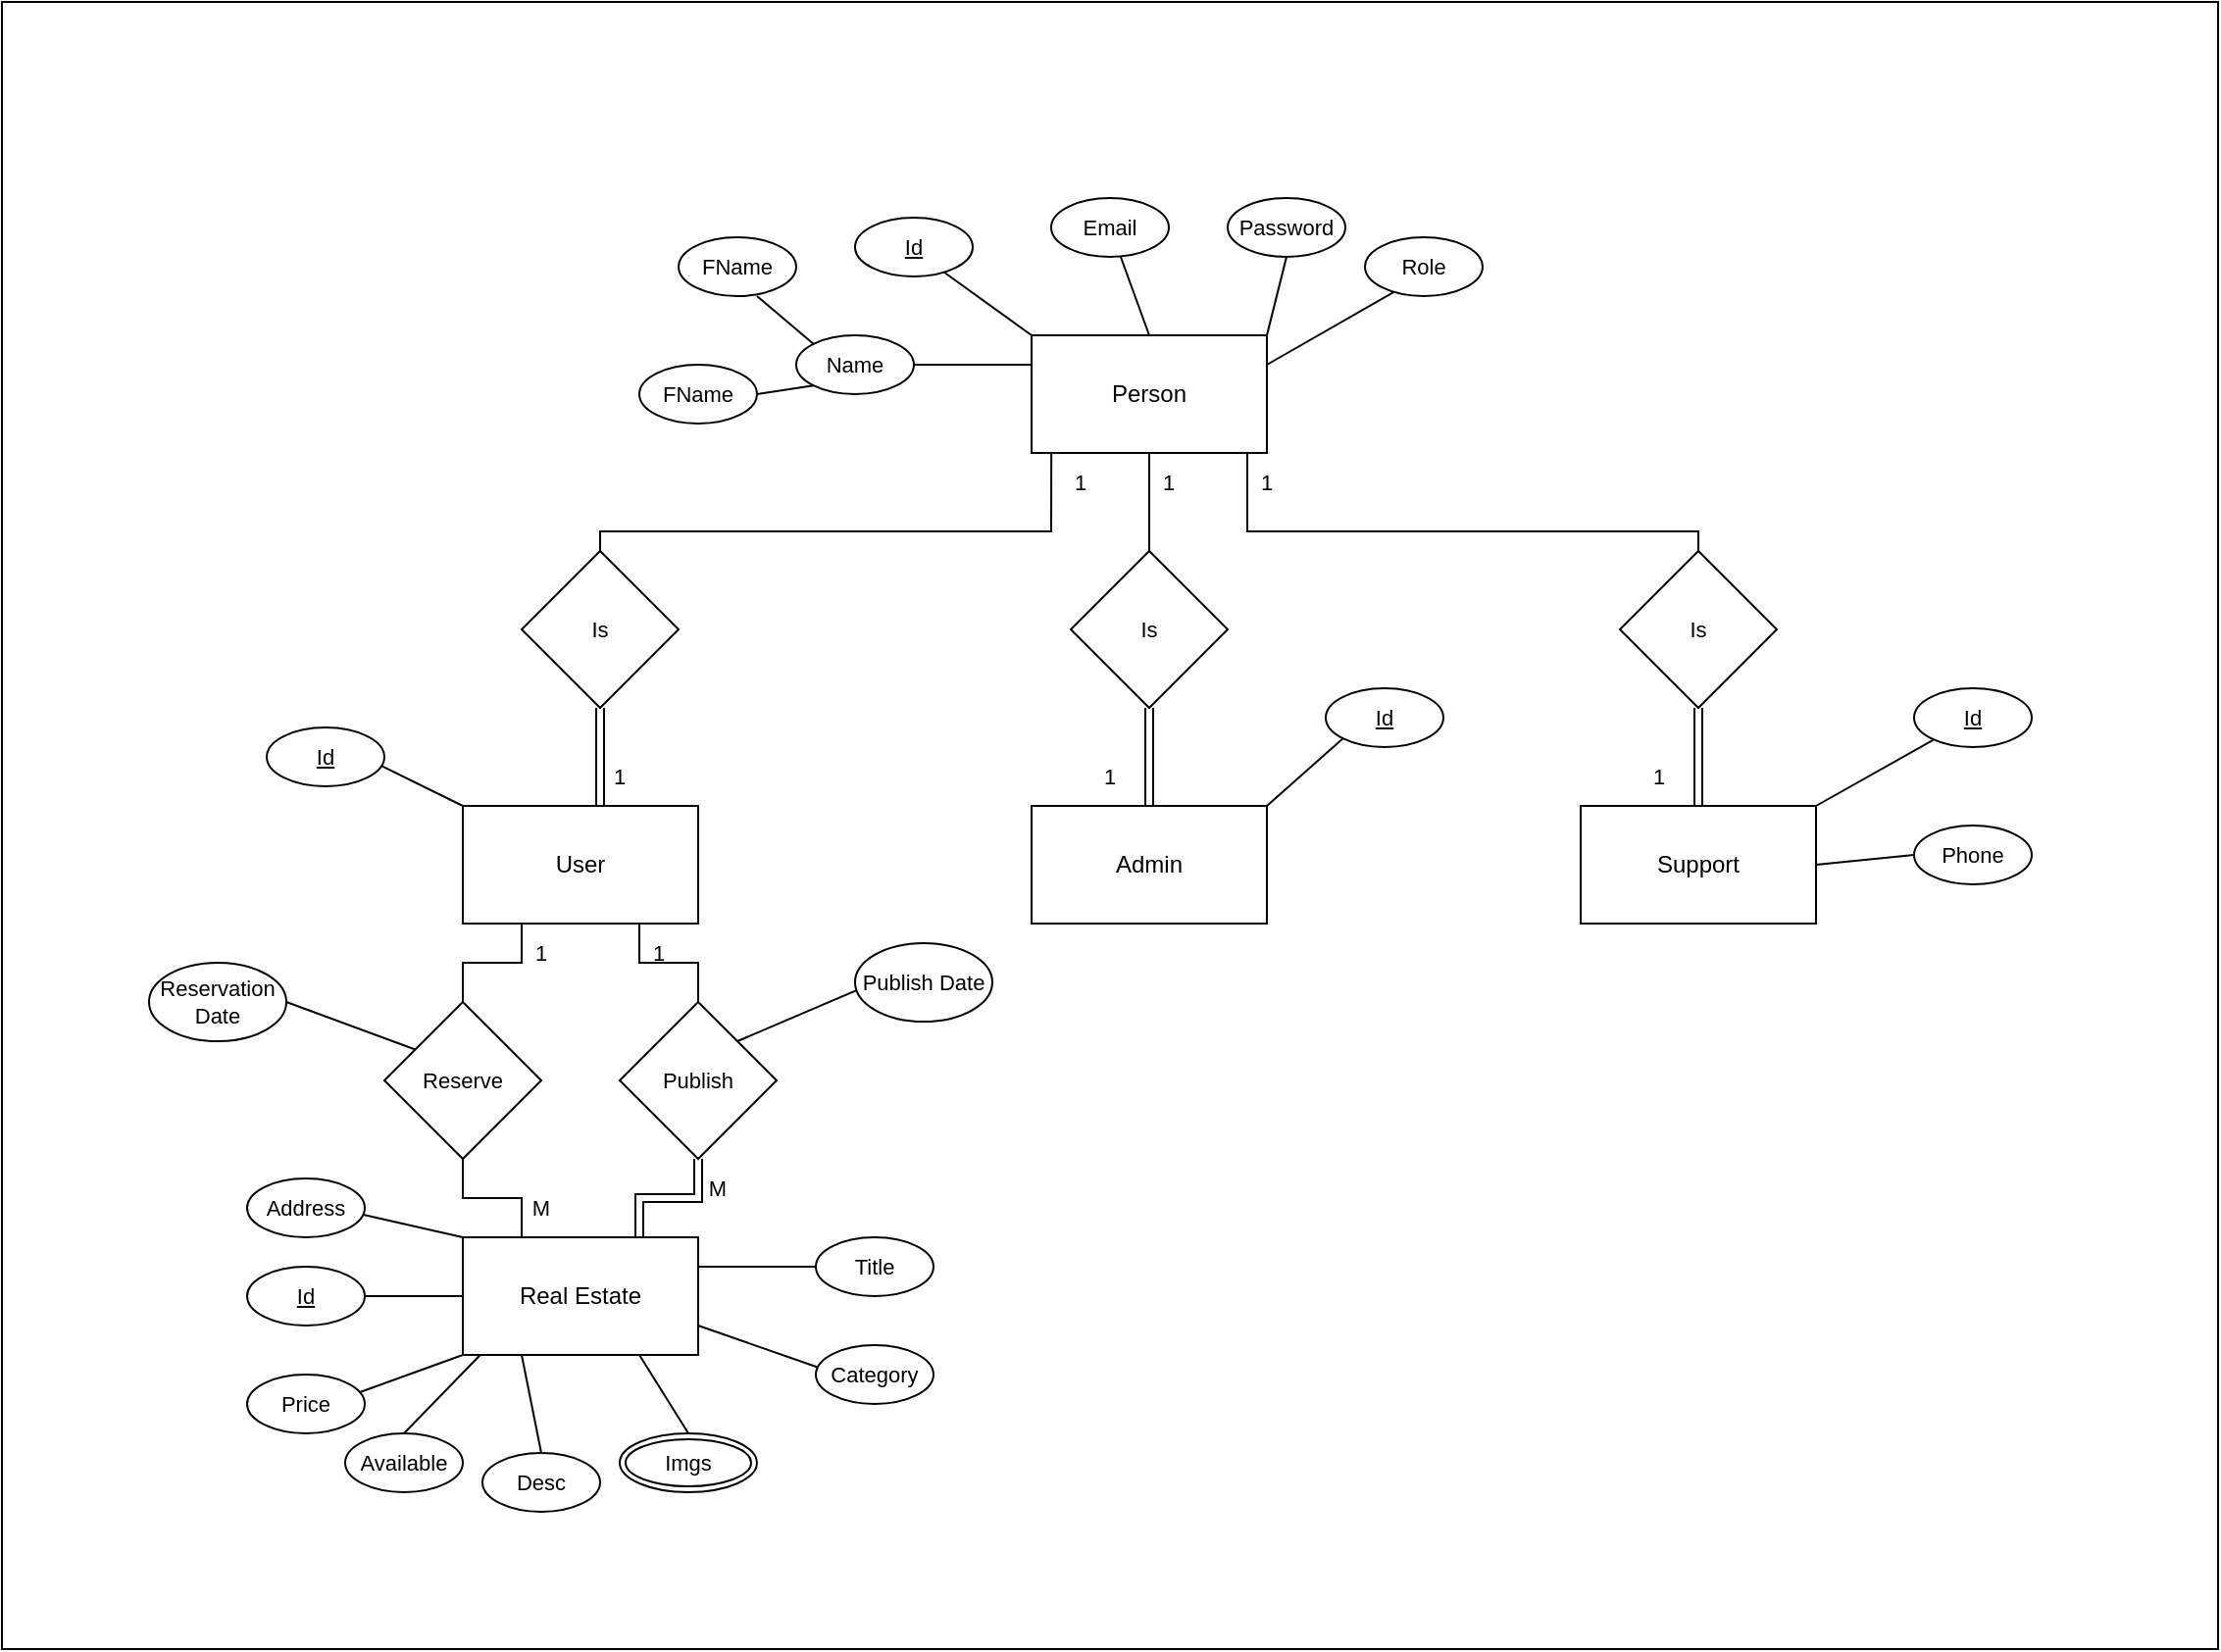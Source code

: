 <mxfile version="22.1.7" type="device">
  <diagram name="Page-1" id="g_Nthv5i4oHDyqO2J9f8">
    <mxGraphModel dx="2281" dy="1913" grid="1" gridSize="10" guides="1" tooltips="1" connect="1" arrows="1" fold="1" page="1" pageScale="1" pageWidth="850" pageHeight="1100" math="0" shadow="0">
      <root>
        <mxCell id="0" />
        <mxCell id="1" parent="0" />
        <mxCell id="VQJ6KzeGk6uJ5_6ahoAl-6" style="rounded=0;orthogonalLoop=1;jettySize=auto;html=1;exitX=0;exitY=0;exitDx=0;exitDy=0;endArrow=none;endFill=0;entryX=0.758;entryY=0.929;entryDx=0;entryDy=0;entryPerimeter=0;" edge="1" parent="1" source="VQJ6KzeGk6uJ5_6ahoAl-1" target="VQJ6KzeGk6uJ5_6ahoAl-7">
          <mxGeometry relative="1" as="geometry">
            <mxPoint x="360" y="-10" as="targetPoint" />
          </mxGeometry>
        </mxCell>
        <mxCell id="VQJ6KzeGk6uJ5_6ahoAl-10" style="edgeStyle=none;shape=connector;rounded=0;orthogonalLoop=1;jettySize=auto;html=1;exitX=0.5;exitY=0;exitDx=0;exitDy=0;labelBackgroundColor=default;strokeColor=default;align=center;verticalAlign=middle;fontFamily=Helvetica;fontSize=11;fontColor=default;endArrow=none;endFill=0;" edge="1" parent="1" source="VQJ6KzeGk6uJ5_6ahoAl-1" target="VQJ6KzeGk6uJ5_6ahoAl-9">
          <mxGeometry relative="1" as="geometry" />
        </mxCell>
        <mxCell id="VQJ6KzeGk6uJ5_6ahoAl-12" style="edgeStyle=none;shape=connector;rounded=0;orthogonalLoop=1;jettySize=auto;html=1;exitX=1;exitY=0;exitDx=0;exitDy=0;entryX=0.5;entryY=1;entryDx=0;entryDy=0;labelBackgroundColor=default;strokeColor=default;align=center;verticalAlign=middle;fontFamily=Helvetica;fontSize=11;fontColor=default;endArrow=none;endFill=0;" edge="1" parent="1" source="VQJ6KzeGk6uJ5_6ahoAl-1" target="VQJ6KzeGk6uJ5_6ahoAl-11">
          <mxGeometry relative="1" as="geometry" />
        </mxCell>
        <mxCell id="VQJ6KzeGk6uJ5_6ahoAl-20" style="edgeStyle=none;shape=connector;rounded=0;orthogonalLoop=1;jettySize=auto;html=1;exitX=0.5;exitY=1;exitDx=0;exitDy=0;entryX=0.5;entryY=0;entryDx=0;entryDy=0;labelBackgroundColor=default;strokeColor=default;align=center;verticalAlign=middle;fontFamily=Helvetica;fontSize=11;fontColor=default;endArrow=none;endFill=0;" edge="1" parent="1" source="VQJ6KzeGk6uJ5_6ahoAl-1" target="VQJ6KzeGk6uJ5_6ahoAl-19">
          <mxGeometry relative="1" as="geometry" />
        </mxCell>
        <mxCell id="VQJ6KzeGk6uJ5_6ahoAl-23" style="edgeStyle=none;shape=connector;rounded=0;orthogonalLoop=1;jettySize=auto;html=1;exitX=0.75;exitY=1;exitDx=0;exitDy=0;entryX=0.5;entryY=0;entryDx=0;entryDy=0;labelBackgroundColor=default;strokeColor=default;align=center;verticalAlign=middle;fontFamily=Helvetica;fontSize=11;fontColor=default;endArrow=none;endFill=0;" edge="1" parent="1" target="VQJ6KzeGk6uJ5_6ahoAl-22">
          <mxGeometry relative="1" as="geometry">
            <mxPoint x="510" y="80" as="sourcePoint" />
            <mxPoint x="760" y="130" as="targetPoint" />
            <Array as="points">
              <mxPoint x="510" y="120" />
              <mxPoint x="740" y="120" />
            </Array>
          </mxGeometry>
        </mxCell>
        <mxCell id="VQJ6KzeGk6uJ5_6ahoAl-77" style="edgeStyle=none;shape=connector;rounded=0;orthogonalLoop=1;jettySize=auto;html=1;exitX=1;exitY=0.25;exitDx=0;exitDy=0;labelBackgroundColor=default;strokeColor=default;align=center;verticalAlign=middle;fontFamily=Helvetica;fontSize=11;fontColor=default;endArrow=none;endFill=0;entryX=0.242;entryY=0.935;entryDx=0;entryDy=0;entryPerimeter=0;" edge="1" parent="1" source="VQJ6KzeGk6uJ5_6ahoAl-1" target="VQJ6KzeGk6uJ5_6ahoAl-78">
          <mxGeometry relative="1" as="geometry">
            <mxPoint x="600" y="10" as="targetPoint" />
          </mxGeometry>
        </mxCell>
        <mxCell id="VQJ6KzeGk6uJ5_6ahoAl-1" value="Person" style="rounded=0;whiteSpace=wrap;html=1;" vertex="1" parent="1">
          <mxGeometry x="400" y="20" width="120" height="60" as="geometry" />
        </mxCell>
        <mxCell id="VQJ6KzeGk6uJ5_6ahoAl-27" style="edgeStyle=none;shape=connector;rounded=0;orthogonalLoop=1;jettySize=auto;html=1;exitX=0.25;exitY=1;exitDx=0;exitDy=0;entryX=0.5;entryY=0;entryDx=0;entryDy=0;labelBackgroundColor=default;strokeColor=default;align=center;verticalAlign=middle;fontFamily=Helvetica;fontSize=11;fontColor=default;endArrow=none;endFill=0;" edge="1" parent="1" source="VQJ6KzeGk6uJ5_6ahoAl-2" target="VQJ6KzeGk6uJ5_6ahoAl-26">
          <mxGeometry relative="1" as="geometry">
            <Array as="points">
              <mxPoint x="140" y="340" />
              <mxPoint x="110" y="340" />
            </Array>
          </mxGeometry>
        </mxCell>
        <mxCell id="VQJ6KzeGk6uJ5_6ahoAl-28" style="edgeStyle=none;shape=connector;rounded=0;orthogonalLoop=1;jettySize=auto;html=1;exitX=0.75;exitY=1;exitDx=0;exitDy=0;entryX=0.5;entryY=0;entryDx=0;entryDy=0;labelBackgroundColor=default;strokeColor=default;align=center;verticalAlign=middle;fontFamily=Helvetica;fontSize=11;fontColor=default;endArrow=none;endFill=0;" edge="1" parent="1" source="VQJ6KzeGk6uJ5_6ahoAl-2" target="VQJ6KzeGk6uJ5_6ahoAl-25">
          <mxGeometry relative="1" as="geometry">
            <Array as="points">
              <mxPoint x="200" y="340" />
              <mxPoint x="230" y="340" />
            </Array>
          </mxGeometry>
        </mxCell>
        <mxCell id="VQJ6KzeGk6uJ5_6ahoAl-31" style="edgeStyle=none;shape=connector;rounded=0;orthogonalLoop=1;jettySize=auto;html=1;exitX=0;exitY=0;exitDx=0;exitDy=0;labelBackgroundColor=default;strokeColor=default;align=center;verticalAlign=middle;fontFamily=Helvetica;fontSize=11;fontColor=default;endArrow=none;endFill=0;entryX=0.983;entryY=0.66;entryDx=0;entryDy=0;entryPerimeter=0;" edge="1" parent="1" source="VQJ6KzeGk6uJ5_6ahoAl-2" target="VQJ6KzeGk6uJ5_6ahoAl-33">
          <mxGeometry relative="1" as="geometry">
            <mxPoint x="70" y="240" as="targetPoint" />
          </mxGeometry>
        </mxCell>
        <mxCell id="VQJ6KzeGk6uJ5_6ahoAl-2" value="User" style="rounded=0;whiteSpace=wrap;html=1;" vertex="1" parent="1">
          <mxGeometry x="110" y="260" width="120" height="60" as="geometry" />
        </mxCell>
        <mxCell id="VQJ6KzeGk6uJ5_6ahoAl-37" style="edgeStyle=none;shape=connector;rounded=0;orthogonalLoop=1;jettySize=auto;html=1;exitX=1;exitY=0;exitDx=0;exitDy=0;entryX=0;entryY=1;entryDx=0;entryDy=0;labelBackgroundColor=default;strokeColor=default;align=center;verticalAlign=middle;fontFamily=Helvetica;fontSize=11;fontColor=default;endArrow=none;endFill=0;" edge="1" parent="1" source="VQJ6KzeGk6uJ5_6ahoAl-3" target="VQJ6KzeGk6uJ5_6ahoAl-36">
          <mxGeometry relative="1" as="geometry" />
        </mxCell>
        <mxCell id="VQJ6KzeGk6uJ5_6ahoAl-3" value="Admin" style="rounded=0;whiteSpace=wrap;html=1;" vertex="1" parent="1">
          <mxGeometry x="400" y="260" width="120" height="60" as="geometry" />
        </mxCell>
        <mxCell id="VQJ6KzeGk6uJ5_6ahoAl-35" style="edgeStyle=none;shape=connector;rounded=0;orthogonalLoop=1;jettySize=auto;html=1;exitX=1;exitY=0;exitDx=0;exitDy=0;labelBackgroundColor=default;strokeColor=default;align=center;verticalAlign=middle;fontFamily=Helvetica;fontSize=11;fontColor=default;endArrow=none;endFill=0;" edge="1" parent="1" source="VQJ6KzeGk6uJ5_6ahoAl-4" target="VQJ6KzeGk6uJ5_6ahoAl-34">
          <mxGeometry relative="1" as="geometry" />
        </mxCell>
        <mxCell id="VQJ6KzeGk6uJ5_6ahoAl-80" style="edgeStyle=none;shape=connector;rounded=0;orthogonalLoop=1;jettySize=auto;html=1;exitX=1;exitY=0.5;exitDx=0;exitDy=0;entryX=0;entryY=0.5;entryDx=0;entryDy=0;labelBackgroundColor=default;strokeColor=default;align=center;verticalAlign=middle;fontFamily=Helvetica;fontSize=11;fontColor=default;endArrow=none;endFill=0;" edge="1" parent="1" source="VQJ6KzeGk6uJ5_6ahoAl-4" target="VQJ6KzeGk6uJ5_6ahoAl-79">
          <mxGeometry relative="1" as="geometry" />
        </mxCell>
        <mxCell id="VQJ6KzeGk6uJ5_6ahoAl-4" value="Support" style="rounded=0;whiteSpace=wrap;html=1;" vertex="1" parent="1">
          <mxGeometry x="680" y="260" width="120" height="60" as="geometry" />
        </mxCell>
        <mxCell id="VQJ6KzeGk6uJ5_6ahoAl-39" style="edgeStyle=none;shape=connector;rounded=0;orthogonalLoop=1;jettySize=auto;html=1;exitX=0;exitY=0.5;exitDx=0;exitDy=0;entryX=1;entryY=0.5;entryDx=0;entryDy=0;labelBackgroundColor=default;strokeColor=default;align=center;verticalAlign=middle;fontFamily=Helvetica;fontSize=11;fontColor=default;endArrow=none;endFill=0;" edge="1" parent="1" source="VQJ6KzeGk6uJ5_6ahoAl-5" target="VQJ6KzeGk6uJ5_6ahoAl-38">
          <mxGeometry relative="1" as="geometry" />
        </mxCell>
        <mxCell id="VQJ6KzeGk6uJ5_6ahoAl-47" style="edgeStyle=none;shape=connector;rounded=0;orthogonalLoop=1;jettySize=auto;html=1;exitX=0.25;exitY=1;exitDx=0;exitDy=0;entryX=0.5;entryY=0;entryDx=0;entryDy=0;labelBackgroundColor=default;strokeColor=default;align=center;verticalAlign=middle;fontFamily=Helvetica;fontSize=11;fontColor=default;endArrow=none;endFill=0;" edge="1" parent="1" source="VQJ6KzeGk6uJ5_6ahoAl-5" target="VQJ6KzeGk6uJ5_6ahoAl-46">
          <mxGeometry relative="1" as="geometry" />
        </mxCell>
        <mxCell id="VQJ6KzeGk6uJ5_6ahoAl-49" style="edgeStyle=none;shape=connector;rounded=0;orthogonalLoop=1;jettySize=auto;html=1;exitX=0.75;exitY=1;exitDx=0;exitDy=0;entryX=0.5;entryY=0;entryDx=0;entryDy=0;labelBackgroundColor=default;strokeColor=default;align=center;verticalAlign=middle;fontFamily=Helvetica;fontSize=11;fontColor=default;endArrow=none;endFill=0;" edge="1" parent="1" source="VQJ6KzeGk6uJ5_6ahoAl-5" target="VQJ6KzeGk6uJ5_6ahoAl-53">
          <mxGeometry relative="1" as="geometry">
            <mxPoint x="220" y="570" as="targetPoint" />
          </mxGeometry>
        </mxCell>
        <mxCell id="VQJ6KzeGk6uJ5_6ahoAl-55" style="edgeStyle=none;shape=connector;rounded=0;orthogonalLoop=1;jettySize=auto;html=1;exitX=1;exitY=0.25;exitDx=0;exitDy=0;entryX=0;entryY=0.5;entryDx=0;entryDy=0;labelBackgroundColor=default;strokeColor=default;align=center;verticalAlign=middle;fontFamily=Helvetica;fontSize=11;fontColor=default;endArrow=none;endFill=0;" edge="1" parent="1" source="VQJ6KzeGk6uJ5_6ahoAl-5" target="VQJ6KzeGk6uJ5_6ahoAl-54">
          <mxGeometry relative="1" as="geometry" />
        </mxCell>
        <mxCell id="VQJ6KzeGk6uJ5_6ahoAl-57" style="edgeStyle=none;shape=connector;rounded=0;orthogonalLoop=1;jettySize=auto;html=1;exitX=1;exitY=0.75;exitDx=0;exitDy=0;labelBackgroundColor=default;strokeColor=default;align=center;verticalAlign=middle;fontFamily=Helvetica;fontSize=11;fontColor=default;endArrow=none;endFill=0;entryX=0.02;entryY=0.379;entryDx=0;entryDy=0;entryPerimeter=0;" edge="1" parent="1" source="VQJ6KzeGk6uJ5_6ahoAl-5" target="VQJ6KzeGk6uJ5_6ahoAl-58">
          <mxGeometry relative="1" as="geometry">
            <mxPoint x="280" y="550.0" as="targetPoint" />
          </mxGeometry>
        </mxCell>
        <mxCell id="VQJ6KzeGk6uJ5_6ahoAl-5" value="Real Estate" style="rounded=0;whiteSpace=wrap;html=1;" vertex="1" parent="1">
          <mxGeometry x="110" y="480" width="120" height="60" as="geometry" />
        </mxCell>
        <mxCell id="VQJ6KzeGk6uJ5_6ahoAl-7" value="&lt;u&gt;Id&lt;/u&gt;" style="ellipse;whiteSpace=wrap;html=1;fontFamily=Helvetica;fontSize=11;fontColor=default;" vertex="1" parent="1">
          <mxGeometry x="310" y="-40" width="60" height="30" as="geometry" />
        </mxCell>
        <mxCell id="VQJ6KzeGk6uJ5_6ahoAl-9" value="Email" style="ellipse;whiteSpace=wrap;html=1;fontFamily=Helvetica;fontSize=11;fontColor=default;" vertex="1" parent="1">
          <mxGeometry x="410" y="-50" width="60" height="30" as="geometry" />
        </mxCell>
        <mxCell id="VQJ6KzeGk6uJ5_6ahoAl-11" value="Password" style="ellipse;whiteSpace=wrap;html=1;fontFamily=Helvetica;fontSize=11;fontColor=default;" vertex="1" parent="1">
          <mxGeometry x="500" y="-50" width="60" height="30" as="geometry" />
        </mxCell>
        <mxCell id="VQJ6KzeGk6uJ5_6ahoAl-14" style="edgeStyle=none;shape=connector;rounded=0;orthogonalLoop=1;jettySize=auto;html=1;exitX=1;exitY=0.5;exitDx=0;exitDy=0;entryX=0;entryY=0.25;entryDx=0;entryDy=0;labelBackgroundColor=default;strokeColor=default;align=center;verticalAlign=middle;fontFamily=Helvetica;fontSize=11;fontColor=default;endArrow=none;endFill=0;" edge="1" parent="1" source="VQJ6KzeGk6uJ5_6ahoAl-13" target="VQJ6KzeGk6uJ5_6ahoAl-1">
          <mxGeometry relative="1" as="geometry" />
        </mxCell>
        <mxCell id="VQJ6KzeGk6uJ5_6ahoAl-63" style="edgeStyle=none;shape=connector;rounded=0;orthogonalLoop=1;jettySize=auto;html=1;exitX=0;exitY=0;exitDx=0;exitDy=0;labelBackgroundColor=default;strokeColor=default;align=center;verticalAlign=middle;fontFamily=Helvetica;fontSize=11;fontColor=default;endArrow=none;endFill=0;" edge="1" parent="1" source="VQJ6KzeGk6uJ5_6ahoAl-13">
          <mxGeometry relative="1" as="geometry">
            <mxPoint x="260.0" y="-2.274e-13" as="targetPoint" />
          </mxGeometry>
        </mxCell>
        <mxCell id="VQJ6KzeGk6uJ5_6ahoAl-66" style="edgeStyle=none;shape=connector;rounded=0;orthogonalLoop=1;jettySize=auto;html=1;exitX=0;exitY=1;exitDx=0;exitDy=0;entryX=1;entryY=0.5;entryDx=0;entryDy=0;labelBackgroundColor=default;strokeColor=default;align=center;verticalAlign=middle;fontFamily=Helvetica;fontSize=11;fontColor=default;endArrow=none;endFill=0;" edge="1" parent="1" source="VQJ6KzeGk6uJ5_6ahoAl-13" target="VQJ6KzeGk6uJ5_6ahoAl-65">
          <mxGeometry relative="1" as="geometry" />
        </mxCell>
        <mxCell id="VQJ6KzeGk6uJ5_6ahoAl-13" value="Name" style="ellipse;whiteSpace=wrap;html=1;fontFamily=Helvetica;fontSize=11;fontColor=default;" vertex="1" parent="1">
          <mxGeometry x="280" y="20" width="60" height="30" as="geometry" />
        </mxCell>
        <mxCell id="VQJ6KzeGk6uJ5_6ahoAl-18" style="edgeStyle=none;shape=connector;rounded=0;orthogonalLoop=1;jettySize=auto;html=1;exitX=0.5;exitY=0;exitDx=0;exitDy=0;labelBackgroundColor=default;strokeColor=default;align=center;verticalAlign=middle;fontFamily=Helvetica;fontSize=11;fontColor=default;endArrow=none;endFill=0;entryX=0.084;entryY=1.003;entryDx=0;entryDy=0;entryPerimeter=0;" edge="1" parent="1" source="VQJ6KzeGk6uJ5_6ahoAl-15" target="VQJ6KzeGk6uJ5_6ahoAl-1">
          <mxGeometry relative="1" as="geometry">
            <mxPoint x="410.39" y="120" as="targetPoint" />
            <Array as="points">
              <mxPoint x="180" y="120" />
              <mxPoint x="410" y="120" />
            </Array>
          </mxGeometry>
        </mxCell>
        <mxCell id="VQJ6KzeGk6uJ5_6ahoAl-15" value="Is" style="rhombus;whiteSpace=wrap;html=1;fontFamily=Helvetica;fontSize=11;fontColor=default;" vertex="1" parent="1">
          <mxGeometry x="140" y="130" width="80" height="80" as="geometry" />
        </mxCell>
        <mxCell id="VQJ6KzeGk6uJ5_6ahoAl-17" style="edgeStyle=none;shape=link;rounded=0;orthogonalLoop=1;jettySize=auto;html=1;exitX=0.5;exitY=1;exitDx=0;exitDy=0;labelBackgroundColor=default;strokeColor=default;align=center;verticalAlign=middle;fontFamily=Helvetica;fontSize=11;fontColor=default;endArrow=none;endFill=0;" edge="1" parent="1" source="VQJ6KzeGk6uJ5_6ahoAl-15">
          <mxGeometry relative="1" as="geometry">
            <mxPoint x="180" y="260" as="targetPoint" />
          </mxGeometry>
        </mxCell>
        <mxCell id="VQJ6KzeGk6uJ5_6ahoAl-21" style="edgeStyle=none;shape=link;rounded=0;orthogonalLoop=1;jettySize=auto;html=1;exitX=0.5;exitY=1;exitDx=0;exitDy=0;entryX=0.5;entryY=0;entryDx=0;entryDy=0;labelBackgroundColor=default;strokeColor=default;align=center;verticalAlign=middle;fontFamily=Helvetica;fontSize=11;fontColor=default;endArrow=none;endFill=0;" edge="1" parent="1" source="VQJ6KzeGk6uJ5_6ahoAl-19" target="VQJ6KzeGk6uJ5_6ahoAl-3">
          <mxGeometry relative="1" as="geometry" />
        </mxCell>
        <mxCell id="VQJ6KzeGk6uJ5_6ahoAl-19" value="Is" style="rhombus;whiteSpace=wrap;html=1;fontFamily=Helvetica;fontSize=11;fontColor=default;" vertex="1" parent="1">
          <mxGeometry x="420" y="130" width="80" height="80" as="geometry" />
        </mxCell>
        <mxCell id="VQJ6KzeGk6uJ5_6ahoAl-24" style="edgeStyle=none;shape=link;rounded=0;orthogonalLoop=1;jettySize=auto;html=1;exitX=0.5;exitY=1;exitDx=0;exitDy=0;entryX=0.5;entryY=0;entryDx=0;entryDy=0;labelBackgroundColor=default;strokeColor=default;align=center;verticalAlign=middle;fontFamily=Helvetica;fontSize=11;fontColor=default;endArrow=none;endFill=0;" edge="1" parent="1" source="VQJ6KzeGk6uJ5_6ahoAl-22" target="VQJ6KzeGk6uJ5_6ahoAl-4">
          <mxGeometry relative="1" as="geometry" />
        </mxCell>
        <mxCell id="VQJ6KzeGk6uJ5_6ahoAl-22" value="Is" style="rhombus;whiteSpace=wrap;html=1;fontFamily=Helvetica;fontSize=11;fontColor=default;" vertex="1" parent="1">
          <mxGeometry x="700" y="130" width="80" height="80" as="geometry" />
        </mxCell>
        <mxCell id="VQJ6KzeGk6uJ5_6ahoAl-30" style="edgeStyle=none;shape=link;rounded=0;orthogonalLoop=1;jettySize=auto;html=1;exitX=0.5;exitY=1;exitDx=0;exitDy=0;entryX=0.75;entryY=0;entryDx=0;entryDy=0;labelBackgroundColor=default;strokeColor=default;align=center;verticalAlign=middle;fontFamily=Helvetica;fontSize=11;fontColor=default;endArrow=none;endFill=0;" edge="1" parent="1" source="VQJ6KzeGk6uJ5_6ahoAl-25" target="VQJ6KzeGk6uJ5_6ahoAl-5">
          <mxGeometry relative="1" as="geometry">
            <Array as="points">
              <mxPoint x="230" y="460" />
              <mxPoint x="200" y="460" />
            </Array>
          </mxGeometry>
        </mxCell>
        <mxCell id="VQJ6KzeGk6uJ5_6ahoAl-25" value="Publish" style="rhombus;whiteSpace=wrap;html=1;fontFamily=Helvetica;fontSize=11;fontColor=default;" vertex="1" parent="1">
          <mxGeometry x="190" y="360" width="80" height="80" as="geometry" />
        </mxCell>
        <mxCell id="VQJ6KzeGk6uJ5_6ahoAl-29" style="edgeStyle=none;rounded=0;orthogonalLoop=1;jettySize=auto;html=1;exitX=0.5;exitY=1;exitDx=0;exitDy=0;entryX=0.25;entryY=0;entryDx=0;entryDy=0;labelBackgroundColor=default;strokeColor=default;align=center;verticalAlign=middle;fontFamily=Helvetica;fontSize=11;fontColor=default;endArrow=none;endFill=0;" edge="1" parent="1" source="VQJ6KzeGk6uJ5_6ahoAl-26" target="VQJ6KzeGk6uJ5_6ahoAl-5">
          <mxGeometry relative="1" as="geometry">
            <Array as="points">
              <mxPoint x="110" y="460" />
              <mxPoint x="140" y="460" />
            </Array>
          </mxGeometry>
        </mxCell>
        <mxCell id="VQJ6KzeGk6uJ5_6ahoAl-26" value="Reserve" style="rhombus;whiteSpace=wrap;html=1;fontFamily=Helvetica;fontSize=11;fontColor=default;" vertex="1" parent="1">
          <mxGeometry x="70" y="360" width="80" height="80" as="geometry" />
        </mxCell>
        <mxCell id="VQJ6KzeGk6uJ5_6ahoAl-33" value="&lt;u&gt;Id&lt;/u&gt;" style="ellipse;whiteSpace=wrap;html=1;fontFamily=Helvetica;fontSize=11;fontColor=default;" vertex="1" parent="1">
          <mxGeometry x="10" y="220" width="60" height="30" as="geometry" />
        </mxCell>
        <mxCell id="VQJ6KzeGk6uJ5_6ahoAl-34" value="&lt;u&gt;Id&lt;/u&gt;" style="ellipse;whiteSpace=wrap;html=1;fontFamily=Helvetica;fontSize=11;fontColor=default;" vertex="1" parent="1">
          <mxGeometry x="850" y="200" width="60" height="30" as="geometry" />
        </mxCell>
        <mxCell id="VQJ6KzeGk6uJ5_6ahoAl-36" value="&lt;u&gt;Id&lt;/u&gt;" style="ellipse;whiteSpace=wrap;html=1;fontFamily=Helvetica;fontSize=11;fontColor=default;" vertex="1" parent="1">
          <mxGeometry x="550" y="200" width="60" height="30" as="geometry" />
        </mxCell>
        <mxCell id="VQJ6KzeGk6uJ5_6ahoAl-38" value="&lt;u&gt;Id&lt;/u&gt;" style="ellipse;whiteSpace=wrap;html=1;fontFamily=Helvetica;fontSize=11;fontColor=default;" vertex="1" parent="1">
          <mxGeometry y="495" width="60" height="30" as="geometry" />
        </mxCell>
        <mxCell id="VQJ6KzeGk6uJ5_6ahoAl-40" value="Price" style="ellipse;whiteSpace=wrap;html=1;fontFamily=Helvetica;fontSize=11;fontColor=default;" vertex="1" parent="1">
          <mxGeometry y="550" width="60" height="30" as="geometry" />
        </mxCell>
        <mxCell id="VQJ6KzeGk6uJ5_6ahoAl-41" style="edgeStyle=none;shape=connector;rounded=0;orthogonalLoop=1;jettySize=auto;html=1;exitX=0;exitY=1;exitDx=0;exitDy=0;entryX=0.964;entryY=0.296;entryDx=0;entryDy=0;entryPerimeter=0;labelBackgroundColor=default;strokeColor=default;align=center;verticalAlign=middle;fontFamily=Helvetica;fontSize=11;fontColor=default;endArrow=none;endFill=0;" edge="1" parent="1" source="VQJ6KzeGk6uJ5_6ahoAl-5" target="VQJ6KzeGk6uJ5_6ahoAl-40">
          <mxGeometry relative="1" as="geometry" />
        </mxCell>
        <mxCell id="VQJ6KzeGk6uJ5_6ahoAl-42" value="Reservation Date" style="ellipse;whiteSpace=wrap;html=1;fontFamily=Helvetica;fontSize=11;fontColor=default;" vertex="1" parent="1">
          <mxGeometry x="-50" y="340" width="70" height="40" as="geometry" />
        </mxCell>
        <mxCell id="VQJ6KzeGk6uJ5_6ahoAl-43" style="edgeStyle=none;shape=connector;rounded=0;orthogonalLoop=1;jettySize=auto;html=1;exitX=1;exitY=0.5;exitDx=0;exitDy=0;entryX=0.197;entryY=0.303;entryDx=0;entryDy=0;entryPerimeter=0;labelBackgroundColor=default;strokeColor=default;align=center;verticalAlign=middle;fontFamily=Helvetica;fontSize=11;fontColor=default;endArrow=none;endFill=0;" edge="1" parent="1" source="VQJ6KzeGk6uJ5_6ahoAl-42" target="VQJ6KzeGk6uJ5_6ahoAl-26">
          <mxGeometry relative="1" as="geometry" />
        </mxCell>
        <mxCell id="VQJ6KzeGk6uJ5_6ahoAl-44" value="Publish Date" style="ellipse;whiteSpace=wrap;html=1;fontFamily=Helvetica;fontSize=11;fontColor=default;" vertex="1" parent="1">
          <mxGeometry x="310" y="330" width="70" height="40" as="geometry" />
        </mxCell>
        <mxCell id="VQJ6KzeGk6uJ5_6ahoAl-45" style="edgeStyle=none;shape=connector;rounded=0;orthogonalLoop=1;jettySize=auto;html=1;exitX=1;exitY=0;exitDx=0;exitDy=0;entryX=0.007;entryY=0.604;entryDx=0;entryDy=0;entryPerimeter=0;labelBackgroundColor=default;strokeColor=default;align=center;verticalAlign=middle;fontFamily=Helvetica;fontSize=11;fontColor=default;endArrow=none;endFill=0;" edge="1" parent="1" source="VQJ6KzeGk6uJ5_6ahoAl-25" target="VQJ6KzeGk6uJ5_6ahoAl-44">
          <mxGeometry relative="1" as="geometry" />
        </mxCell>
        <mxCell id="VQJ6KzeGk6uJ5_6ahoAl-46" value="Desc" style="ellipse;whiteSpace=wrap;html=1;fontFamily=Helvetica;fontSize=11;fontColor=default;" vertex="1" parent="1">
          <mxGeometry x="120" y="590" width="60" height="30" as="geometry" />
        </mxCell>
        <mxCell id="VQJ6KzeGk6uJ5_6ahoAl-53" value="Imgs" style="ellipse;shape=doubleEllipse;margin=3;whiteSpace=wrap;html=1;align=center;fontFamily=Helvetica;fontSize=11;fontColor=default;" vertex="1" parent="1">
          <mxGeometry x="190" y="580" width="70" height="30" as="geometry" />
        </mxCell>
        <mxCell id="VQJ6KzeGk6uJ5_6ahoAl-54" value="Title" style="ellipse;whiteSpace=wrap;html=1;fontFamily=Helvetica;fontSize=11;fontColor=default;" vertex="1" parent="1">
          <mxGeometry x="290" y="480" width="60" height="30" as="geometry" />
        </mxCell>
        <mxCell id="VQJ6KzeGk6uJ5_6ahoAl-58" value="Category" style="ellipse;whiteSpace=wrap;html=1;fontFamily=Helvetica;fontSize=11;fontColor=default;" vertex="1" parent="1">
          <mxGeometry x="290" y="535" width="60" height="30" as="geometry" />
        </mxCell>
        <mxCell id="VQJ6KzeGk6uJ5_6ahoAl-59" value="Address" style="ellipse;whiteSpace=wrap;html=1;fontFamily=Helvetica;fontSize=11;fontColor=default;" vertex="1" parent="1">
          <mxGeometry y="450" width="60" height="30" as="geometry" />
        </mxCell>
        <mxCell id="VQJ6KzeGk6uJ5_6ahoAl-60" style="edgeStyle=none;shape=connector;rounded=0;orthogonalLoop=1;jettySize=auto;html=1;exitX=0;exitY=0;exitDx=0;exitDy=0;entryX=0.988;entryY=0.616;entryDx=0;entryDy=0;entryPerimeter=0;labelBackgroundColor=default;strokeColor=default;align=center;verticalAlign=middle;fontFamily=Helvetica;fontSize=11;fontColor=default;endArrow=none;endFill=0;" edge="1" parent="1" source="VQJ6KzeGk6uJ5_6ahoAl-5" target="VQJ6KzeGk6uJ5_6ahoAl-59">
          <mxGeometry relative="1" as="geometry" />
        </mxCell>
        <mxCell id="VQJ6KzeGk6uJ5_6ahoAl-61" value="Available" style="ellipse;whiteSpace=wrap;html=1;fontFamily=Helvetica;fontSize=11;fontColor=default;" vertex="1" parent="1">
          <mxGeometry x="50" y="580" width="60" height="30" as="geometry" />
        </mxCell>
        <mxCell id="VQJ6KzeGk6uJ5_6ahoAl-62" style="edgeStyle=none;shape=connector;rounded=0;orthogonalLoop=1;jettySize=auto;html=1;exitX=0.5;exitY=0;exitDx=0;exitDy=0;entryX=0.073;entryY=1.002;entryDx=0;entryDy=0;entryPerimeter=0;labelBackgroundColor=default;strokeColor=default;align=center;verticalAlign=middle;fontFamily=Helvetica;fontSize=11;fontColor=default;endArrow=none;endFill=0;" edge="1" parent="1" source="VQJ6KzeGk6uJ5_6ahoAl-61" target="VQJ6KzeGk6uJ5_6ahoAl-5">
          <mxGeometry relative="1" as="geometry" />
        </mxCell>
        <mxCell id="VQJ6KzeGk6uJ5_6ahoAl-64" value="FName" style="ellipse;whiteSpace=wrap;html=1;fontFamily=Helvetica;fontSize=11;fontColor=default;" vertex="1" parent="1">
          <mxGeometry x="220" y="-30" width="60" height="30" as="geometry" />
        </mxCell>
        <mxCell id="VQJ6KzeGk6uJ5_6ahoAl-65" value="FName" style="ellipse;whiteSpace=wrap;html=1;fontFamily=Helvetica;fontSize=11;fontColor=default;" vertex="1" parent="1">
          <mxGeometry x="200" y="35" width="60" height="30" as="geometry" />
        </mxCell>
        <mxCell id="VQJ6KzeGk6uJ5_6ahoAl-67" value="1" style="text;html=1;strokeColor=none;fillColor=none;align=center;verticalAlign=middle;whiteSpace=wrap;rounded=0;fontSize=11;fontFamily=Helvetica;fontColor=default;" vertex="1" parent="1">
          <mxGeometry x="395" y="80" width="60" height="30" as="geometry" />
        </mxCell>
        <mxCell id="VQJ6KzeGk6uJ5_6ahoAl-68" value="1" style="text;html=1;strokeColor=none;fillColor=none;align=center;verticalAlign=middle;whiteSpace=wrap;rounded=0;fontSize=11;fontFamily=Helvetica;fontColor=default;" vertex="1" parent="1">
          <mxGeometry x="160" y="230" width="60" height="30" as="geometry" />
        </mxCell>
        <mxCell id="VQJ6KzeGk6uJ5_6ahoAl-69" value="1" style="text;html=1;strokeColor=none;fillColor=none;align=center;verticalAlign=middle;whiteSpace=wrap;rounded=0;fontSize=11;fontFamily=Helvetica;fontColor=default;" vertex="1" parent="1">
          <mxGeometry x="410" y="230" width="60" height="30" as="geometry" />
        </mxCell>
        <mxCell id="VQJ6KzeGk6uJ5_6ahoAl-70" value="1" style="text;html=1;strokeColor=none;fillColor=none;align=center;verticalAlign=middle;whiteSpace=wrap;rounded=0;fontSize=11;fontFamily=Helvetica;fontColor=default;" vertex="1" parent="1">
          <mxGeometry x="690" y="230" width="60" height="30" as="geometry" />
        </mxCell>
        <mxCell id="VQJ6KzeGk6uJ5_6ahoAl-71" value="1" style="text;html=1;strokeColor=none;fillColor=none;align=center;verticalAlign=middle;whiteSpace=wrap;rounded=0;fontSize=11;fontFamily=Helvetica;fontColor=default;" vertex="1" parent="1">
          <mxGeometry x="440" y="80" width="60" height="30" as="geometry" />
        </mxCell>
        <mxCell id="VQJ6KzeGk6uJ5_6ahoAl-72" value="1" style="text;html=1;strokeColor=none;fillColor=none;align=center;verticalAlign=middle;whiteSpace=wrap;rounded=0;fontSize=11;fontFamily=Helvetica;fontColor=default;" vertex="1" parent="1">
          <mxGeometry x="490" y="80" width="60" height="30" as="geometry" />
        </mxCell>
        <mxCell id="VQJ6KzeGk6uJ5_6ahoAl-73" value="1" style="text;html=1;strokeColor=none;fillColor=none;align=center;verticalAlign=middle;whiteSpace=wrap;rounded=0;fontSize=11;fontFamily=Helvetica;fontColor=default;" vertex="1" parent="1">
          <mxGeometry x="120" y="320" width="60" height="30" as="geometry" />
        </mxCell>
        <mxCell id="VQJ6KzeGk6uJ5_6ahoAl-74" value="M" style="text;html=1;strokeColor=none;fillColor=none;align=center;verticalAlign=middle;whiteSpace=wrap;rounded=0;fontSize=11;fontFamily=Helvetica;fontColor=default;" vertex="1" parent="1">
          <mxGeometry x="120" y="450" width="60" height="30" as="geometry" />
        </mxCell>
        <mxCell id="VQJ6KzeGk6uJ5_6ahoAl-75" value="1" style="text;html=1;strokeColor=none;fillColor=none;align=center;verticalAlign=middle;whiteSpace=wrap;rounded=0;fontSize=11;fontFamily=Helvetica;fontColor=default;" vertex="1" parent="1">
          <mxGeometry x="180" y="320" width="60" height="30" as="geometry" />
        </mxCell>
        <mxCell id="VQJ6KzeGk6uJ5_6ahoAl-76" value="M" style="text;html=1;strokeColor=none;fillColor=none;align=center;verticalAlign=middle;whiteSpace=wrap;rounded=0;fontSize=11;fontFamily=Helvetica;fontColor=default;" vertex="1" parent="1">
          <mxGeometry x="210" y="440" width="60" height="30" as="geometry" />
        </mxCell>
        <mxCell id="VQJ6KzeGk6uJ5_6ahoAl-78" value="Role" style="ellipse;whiteSpace=wrap;html=1;fontFamily=Helvetica;fontSize=11;fontColor=default;" vertex="1" parent="1">
          <mxGeometry x="570" y="-30" width="60" height="30" as="geometry" />
        </mxCell>
        <mxCell id="VQJ6KzeGk6uJ5_6ahoAl-79" value="Phone" style="ellipse;whiteSpace=wrap;html=1;fontFamily=Helvetica;fontSize=11;fontColor=default;" vertex="1" parent="1">
          <mxGeometry x="850" y="270" width="60" height="30" as="geometry" />
        </mxCell>
        <mxCell id="VQJ6KzeGk6uJ5_6ahoAl-81" value="" style="rounded=0;whiteSpace=wrap;html=1;fontFamily=Helvetica;fontSize=11;fontColor=default;fillColor=none;" vertex="1" parent="1">
          <mxGeometry x="-125" y="-150" width="1130" height="840" as="geometry" />
        </mxCell>
      </root>
    </mxGraphModel>
  </diagram>
</mxfile>

